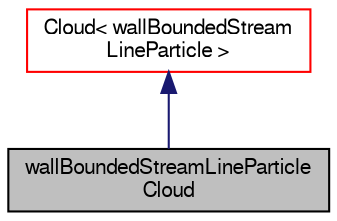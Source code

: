 digraph "wallBoundedStreamLineParticleCloud"
{
  bgcolor="transparent";
  edge [fontname="FreeSans",fontsize="10",labelfontname="FreeSans",labelfontsize="10"];
  node [fontname="FreeSans",fontsize="10",shape=record];
  Node0 [label="wallBoundedStreamLineParticle\lCloud",height=0.2,width=0.4,color="black", fillcolor="grey75", style="filled", fontcolor="black"];
  Node1 -> Node0 [dir="back",color="midnightblue",fontsize="10",style="solid",fontname="FreeSans"];
  Node1 [label="Cloud\< wallBoundedStream\lLineParticle \>",height=0.2,width=0.4,color="red",URL="$a23562.html"];
}
